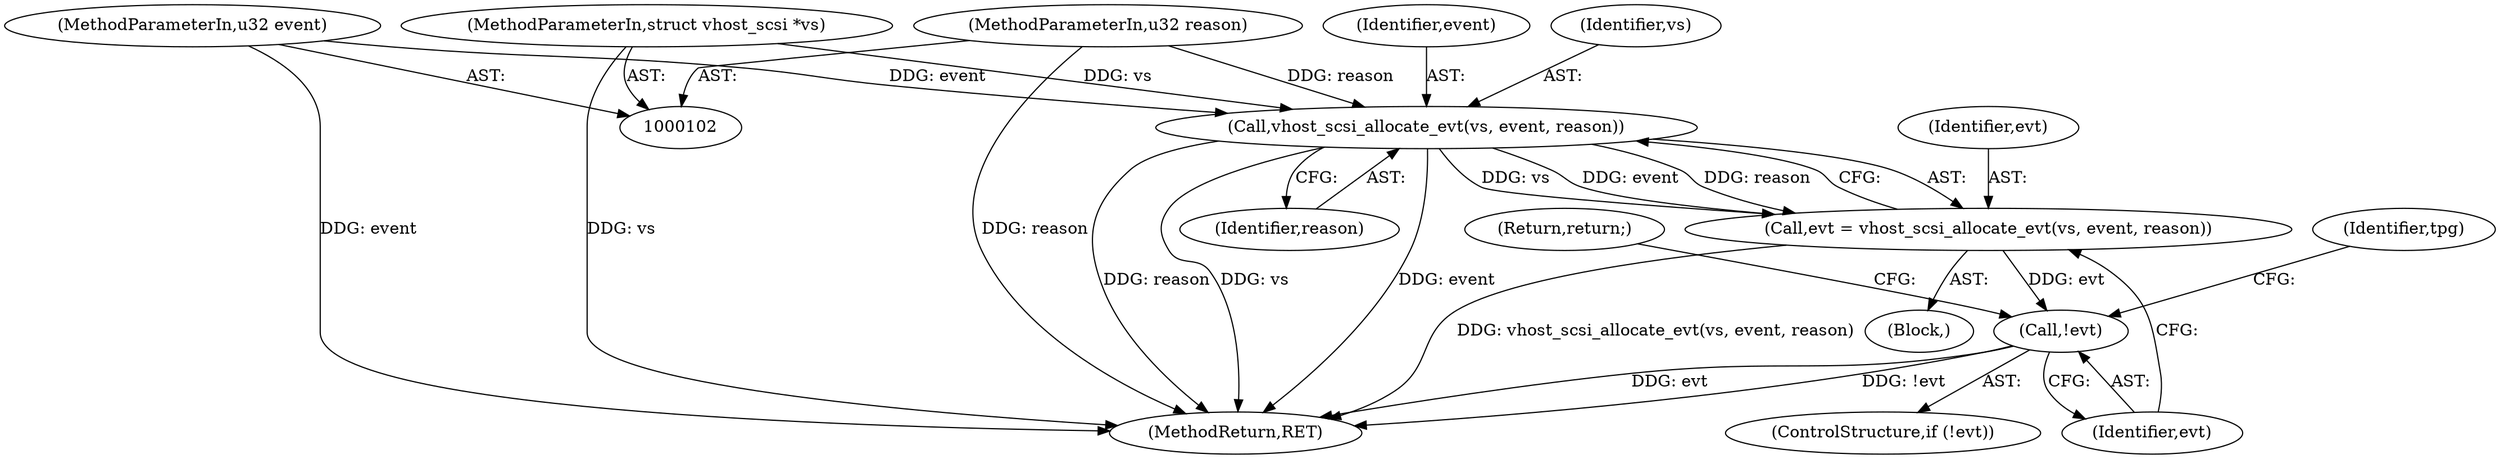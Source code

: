 digraph "0_linux_59c816c1f24df0204e01851431d3bab3eb76719c_0@API" {
"1000112" [label="(Call,vhost_scsi_allocate_evt(vs, event, reason))"];
"1000103" [label="(MethodParameterIn,struct vhost_scsi *vs)"];
"1000106" [label="(MethodParameterIn,u32 event)"];
"1000107" [label="(MethodParameterIn,u32 reason)"];
"1000110" [label="(Call,evt = vhost_scsi_allocate_evt(vs, event, reason))"];
"1000117" [label="(Call,!evt)"];
"1000116" [label="(ControlStructure,if (!evt))"];
"1000122" [label="(Identifier,tpg)"];
"1000114" [label="(Identifier,event)"];
"1000106" [label="(MethodParameterIn,u32 event)"];
"1000112" [label="(Call,vhost_scsi_allocate_evt(vs, event, reason))"];
"1000107" [label="(MethodParameterIn,u32 reason)"];
"1000118" [label="(Identifier,evt)"];
"1000117" [label="(Call,!evt)"];
"1000115" [label="(Identifier,reason)"];
"1000199" [label="(MethodReturn,RET)"];
"1000108" [label="(Block,)"];
"1000119" [label="(Return,return;)"];
"1000113" [label="(Identifier,vs)"];
"1000103" [label="(MethodParameterIn,struct vhost_scsi *vs)"];
"1000111" [label="(Identifier,evt)"];
"1000110" [label="(Call,evt = vhost_scsi_allocate_evt(vs, event, reason))"];
"1000112" -> "1000110"  [label="AST: "];
"1000112" -> "1000115"  [label="CFG: "];
"1000113" -> "1000112"  [label="AST: "];
"1000114" -> "1000112"  [label="AST: "];
"1000115" -> "1000112"  [label="AST: "];
"1000110" -> "1000112"  [label="CFG: "];
"1000112" -> "1000199"  [label="DDG: event"];
"1000112" -> "1000199"  [label="DDG: reason"];
"1000112" -> "1000199"  [label="DDG: vs"];
"1000112" -> "1000110"  [label="DDG: vs"];
"1000112" -> "1000110"  [label="DDG: event"];
"1000112" -> "1000110"  [label="DDG: reason"];
"1000103" -> "1000112"  [label="DDG: vs"];
"1000106" -> "1000112"  [label="DDG: event"];
"1000107" -> "1000112"  [label="DDG: reason"];
"1000103" -> "1000102"  [label="AST: "];
"1000103" -> "1000199"  [label="DDG: vs"];
"1000106" -> "1000102"  [label="AST: "];
"1000106" -> "1000199"  [label="DDG: event"];
"1000107" -> "1000102"  [label="AST: "];
"1000107" -> "1000199"  [label="DDG: reason"];
"1000110" -> "1000108"  [label="AST: "];
"1000111" -> "1000110"  [label="AST: "];
"1000118" -> "1000110"  [label="CFG: "];
"1000110" -> "1000199"  [label="DDG: vhost_scsi_allocate_evt(vs, event, reason)"];
"1000110" -> "1000117"  [label="DDG: evt"];
"1000117" -> "1000116"  [label="AST: "];
"1000117" -> "1000118"  [label="CFG: "];
"1000118" -> "1000117"  [label="AST: "];
"1000119" -> "1000117"  [label="CFG: "];
"1000122" -> "1000117"  [label="CFG: "];
"1000117" -> "1000199"  [label="DDG: evt"];
"1000117" -> "1000199"  [label="DDG: !evt"];
}
